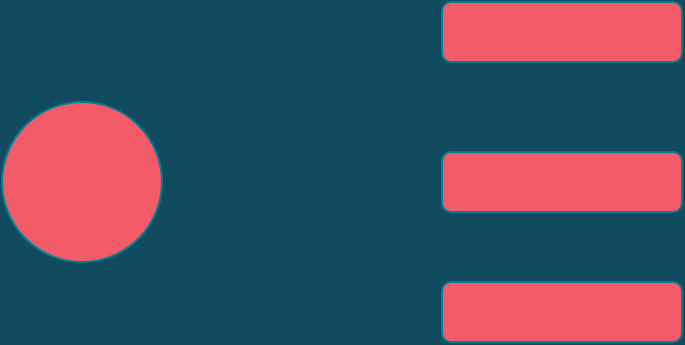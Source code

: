 <mxfile version="14.0.1" type="github">
  <diagram name="Page-1" id="12e1b939-464a-85fe-373e-61e167be1490">
    <mxGraphModel dx="1426" dy="826" grid="1" gridSize="10" guides="1" tooltips="1" connect="1" arrows="1" fold="1" page="1" pageScale="1.5" pageWidth="1169" pageHeight="826" background="#114B5F" math="0" shadow="0">
      <root>
        <mxCell id="0" />
        <mxCell id="1" parent="0" />
        <mxCell id="jGPqVc0cwehEWdZUPi0w-1" value="" style="ellipse;whiteSpace=wrap;html=1;aspect=fixed;rounded=0;sketch=0;strokeColor=#028090;fillColor=#F45B69;fontColor=#E4FDE1;" vertex="1" parent="1">
          <mxGeometry x="450" y="430" width="80" height="80" as="geometry" />
        </mxCell>
        <mxCell id="jGPqVc0cwehEWdZUPi0w-2" value="" style="rounded=1;whiteSpace=wrap;html=1;sketch=0;strokeColor=#028090;fillColor=#F45B69;fontColor=#E4FDE1;" vertex="1" parent="1">
          <mxGeometry x="670" y="380" width="120" height="30" as="geometry" />
        </mxCell>
        <mxCell id="jGPqVc0cwehEWdZUPi0w-3" value="" style="rounded=1;whiteSpace=wrap;html=1;sketch=0;strokeColor=#028090;fillColor=#F45B69;fontColor=#E4FDE1;" vertex="1" parent="1">
          <mxGeometry x="670" y="455" width="120" height="30" as="geometry" />
        </mxCell>
        <mxCell id="jGPqVc0cwehEWdZUPi0w-4" value="" style="rounded=1;whiteSpace=wrap;html=1;sketch=0;strokeColor=#028090;fillColor=#F45B69;fontColor=#E4FDE1;" vertex="1" parent="1">
          <mxGeometry x="670" y="520" width="120" height="30" as="geometry" />
        </mxCell>
      </root>
    </mxGraphModel>
  </diagram>
</mxfile>
